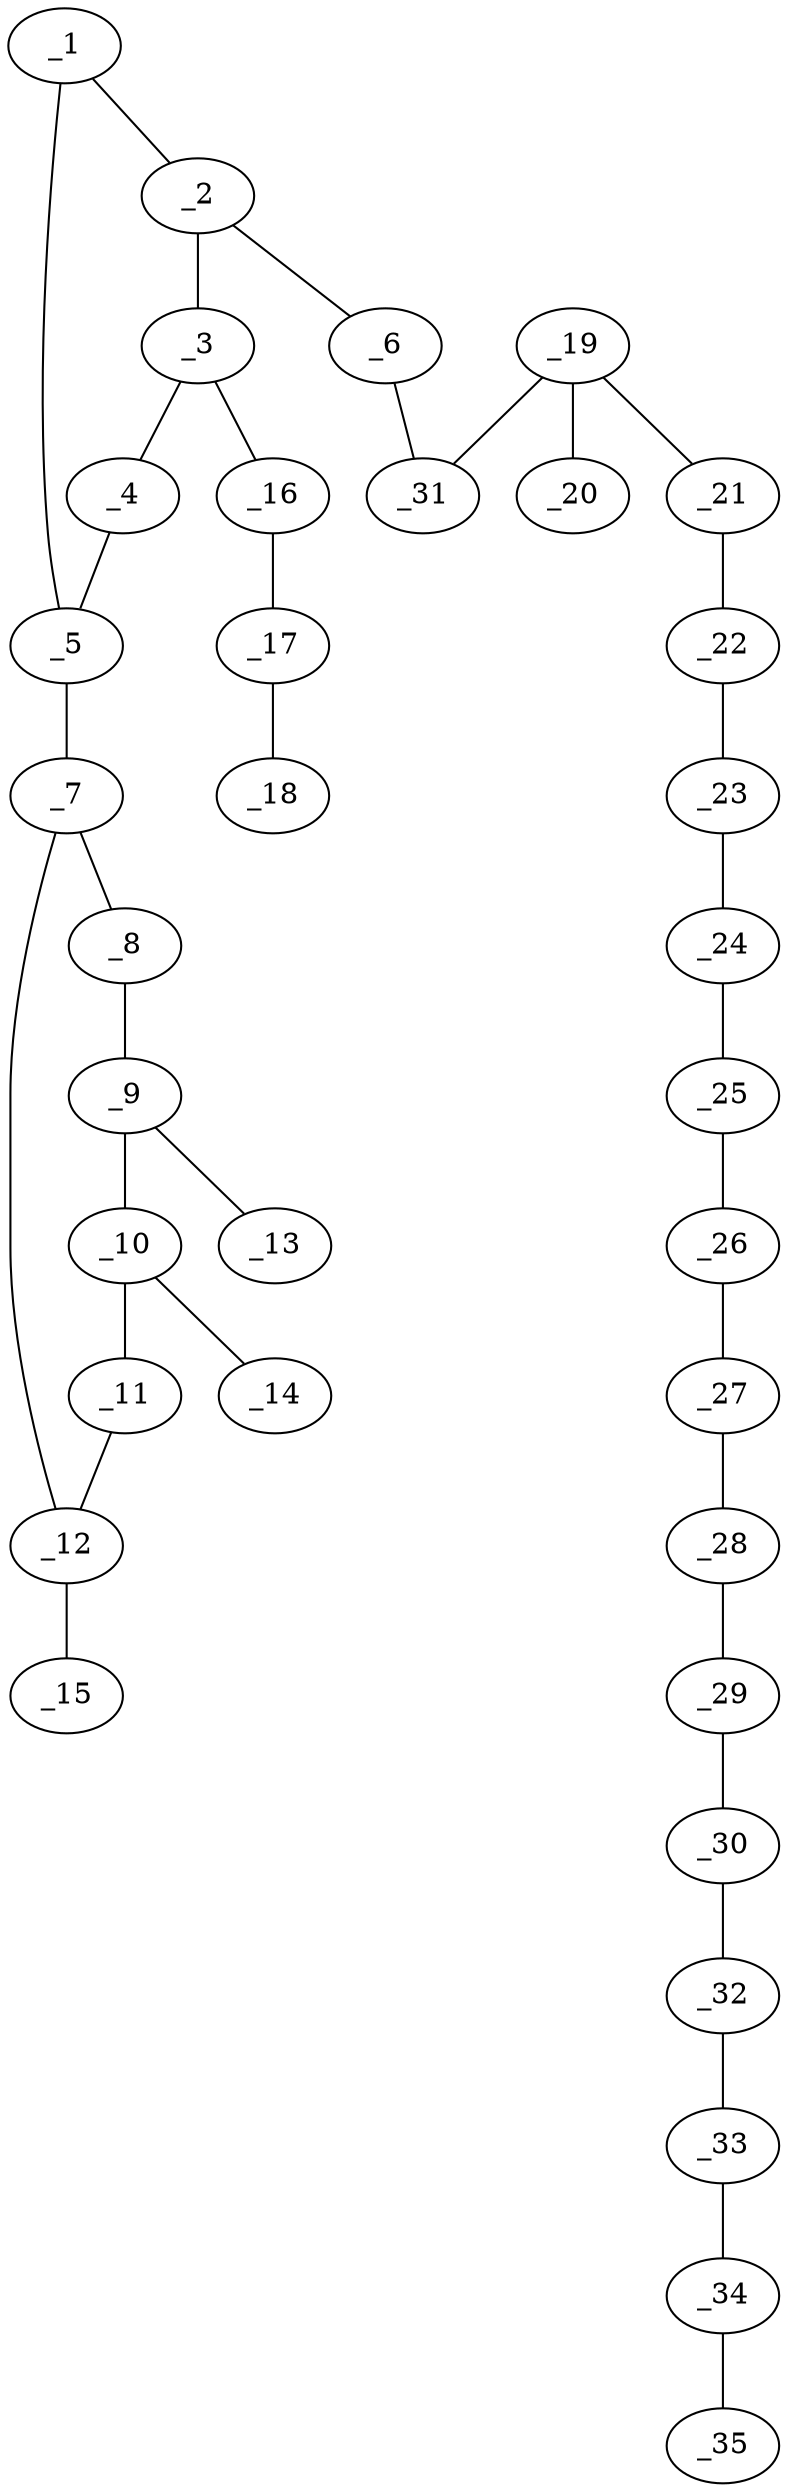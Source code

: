 graph molid660373 {
	_1	 [charge=0,
		chem=2,
		symbol="O  ",
		x="14.9372",
		y="-1.4041"];
	_2	 [charge=0,
		chem=1,
		symbol="C  ",
		x="15.2462",
		y="-0.4531"];
	_1 -- _2	 [valence=1];
	_5	 [charge=0,
		chem=1,
		symbol="C  ",
		x="15.7462",
		y="-1.9919"];
	_1 -- _5	 [valence=1];
	_3	 [charge=0,
		chem=1,
		symbol="C  ",
		x="16.2462",
		y="-0.4531"];
	_2 -- _3	 [valence=1];
	_6	 [charge=0,
		chem=1,
		symbol="C  ",
		x="14.6584",
		y="0.356"];
	_2 -- _6	 [valence=1];
	_4	 [charge=0,
		chem=1,
		symbol="C  ",
		x="16.5552",
		y="-1.4041"];
	_3 -- _4	 [valence=1];
	_16	 [charge=0,
		chem=4,
		symbol="N  ",
		x="16.834",
		y="0.3559"];
	_3 -- _16	 [valence=1];
	_4 -- _5	 [valence=1];
	_7	 [charge=0,
		chem=4,
		symbol="N  ",
		x="15.7462",
		y="-2.9919"];
	_5 -- _7	 [valence=1];
	_31	 [charge=0,
		chem=2,
		symbol="O  ",
		x="13.6639",
		y="0.2514"];
	_6 -- _31	 [valence=1];
	_8	 [charge=0,
		chem=1,
		symbol="C  ",
		x="16.6122",
		y="-3.4919"];
	_7 -- _8	 [valence=1];
	_12	 [charge=0,
		chem=1,
		symbol="C  ",
		x="14.8802",
		y="-3.4919"];
	_7 -- _12	 [valence=1];
	_9	 [charge=0,
		chem=1,
		symbol="C  ",
		x="16.6122",
		y="-4.4919"];
	_8 -- _9	 [valence=2];
	_10	 [charge=0,
		chem=1,
		symbol="C  ",
		x="15.7462",
		y="-4.9919"];
	_9 -- _10	 [valence=1];
	_13	 [charge=0,
		chem=1,
		symbol="C  ",
		x="17.4782",
		y="-4.9919"];
	_9 -- _13	 [valence=1];
	_11	 [charge=0,
		chem=4,
		symbol="N  ",
		x="14.8802",
		y="-4.4919"];
	_10 -- _11	 [valence=1];
	_14	 [charge=0,
		chem=2,
		symbol="O  ",
		x="15.7462",
		y="-5.9919"];
	_10 -- _14	 [valence=2];
	_11 -- _12	 [valence=1];
	_15	 [charge=0,
		chem=2,
		symbol="O  ",
		x="14.0142",
		y="-2.9919"];
	_12 -- _15	 [valence=2];
	_17	 [charge=1,
		chem=4,
		symbol="N  ",
		x="17.8285",
		y="0.2514"];
	_16 -- _17	 [valence=2];
	_18	 [charge="-1",
		chem=4,
		symbol="N  ",
		x="18.823",
		y="0.1469"];
	_17 -- _18	 [valence=2];
	_19	 [charge=0,
		chem=1,
		symbol="C  ",
		x="13.0761",
		y="1.0604"];
	_20	 [charge=0,
		chem=2,
		symbol="O  ",
		x="13.4829",
		y="1.974"];
	_19 -- _20	 [valence=2];
	_21	 [charge=0,
		chem=1,
		symbol="C  ",
		x="12.0816",
		y="0.9559"];
	_19 -- _21	 [valence=1];
	_19 -- _31	 [valence=1];
	_22	 [charge=0,
		chem=1,
		symbol="C  ",
		x="11.4938",
		y="1.7649"];
	_21 -- _22	 [valence=1];
	_23	 [charge=0,
		chem=1,
		symbol="C  ",
		x="10.4993",
		y="1.6604"];
	_22 -- _23	 [valence=1];
	_24	 [charge=0,
		chem=1,
		symbol="C  ",
		x="9.9115",
		y="2.4694"];
	_23 -- _24	 [valence=1];
	_25	 [charge=0,
		chem=1,
		symbol="C  ",
		x="8.917",
		y="2.3649"];
	_24 -- _25	 [valence=1];
	_26	 [charge=0,
		chem=1,
		symbol="C  ",
		x="8.3292",
		y="3.1739"];
	_25 -- _26	 [valence=1];
	_27	 [charge=0,
		chem=1,
		symbol="C  ",
		x="7.3347",
		y="3.0694"];
	_26 -- _27	 [valence=1];
	_28	 [charge=0,
		chem=1,
		symbol="C  ",
		x="6.7469",
		y="3.8784"];
	_27 -- _28	 [valence=1];
	_29	 [charge=0,
		chem=1,
		symbol="C  ",
		x="5.7524",
		y="3.7739"];
	_28 -- _29	 [valence=1];
	_30	 [charge=0,
		chem=1,
		symbol="C  ",
		x="5.1646",
		y="4.5829"];
	_29 -- _30	 [valence=1];
	_32	 [charge=0,
		chem=1,
		symbol="C  ",
		x="4.1701",
		y="4.4784"];
	_30 -- _32	 [valence=1];
	_33	 [charge=0,
		chem=5,
		symbol="S  ",
		x="3.5823",
		y="5.2874"];
	_32 -- _33	 [valence=1];
	_34	 [charge=0,
		chem=1,
		symbol="C  ",
		x="2.5878",
		y="5.1829"];
	_33 -- _34	 [valence=1];
	_35	 [charge=0,
		chem=1,
		symbol="C  ",
		x=2,
		y="5.9919"];
	_34 -- _35	 [valence=1];
}
